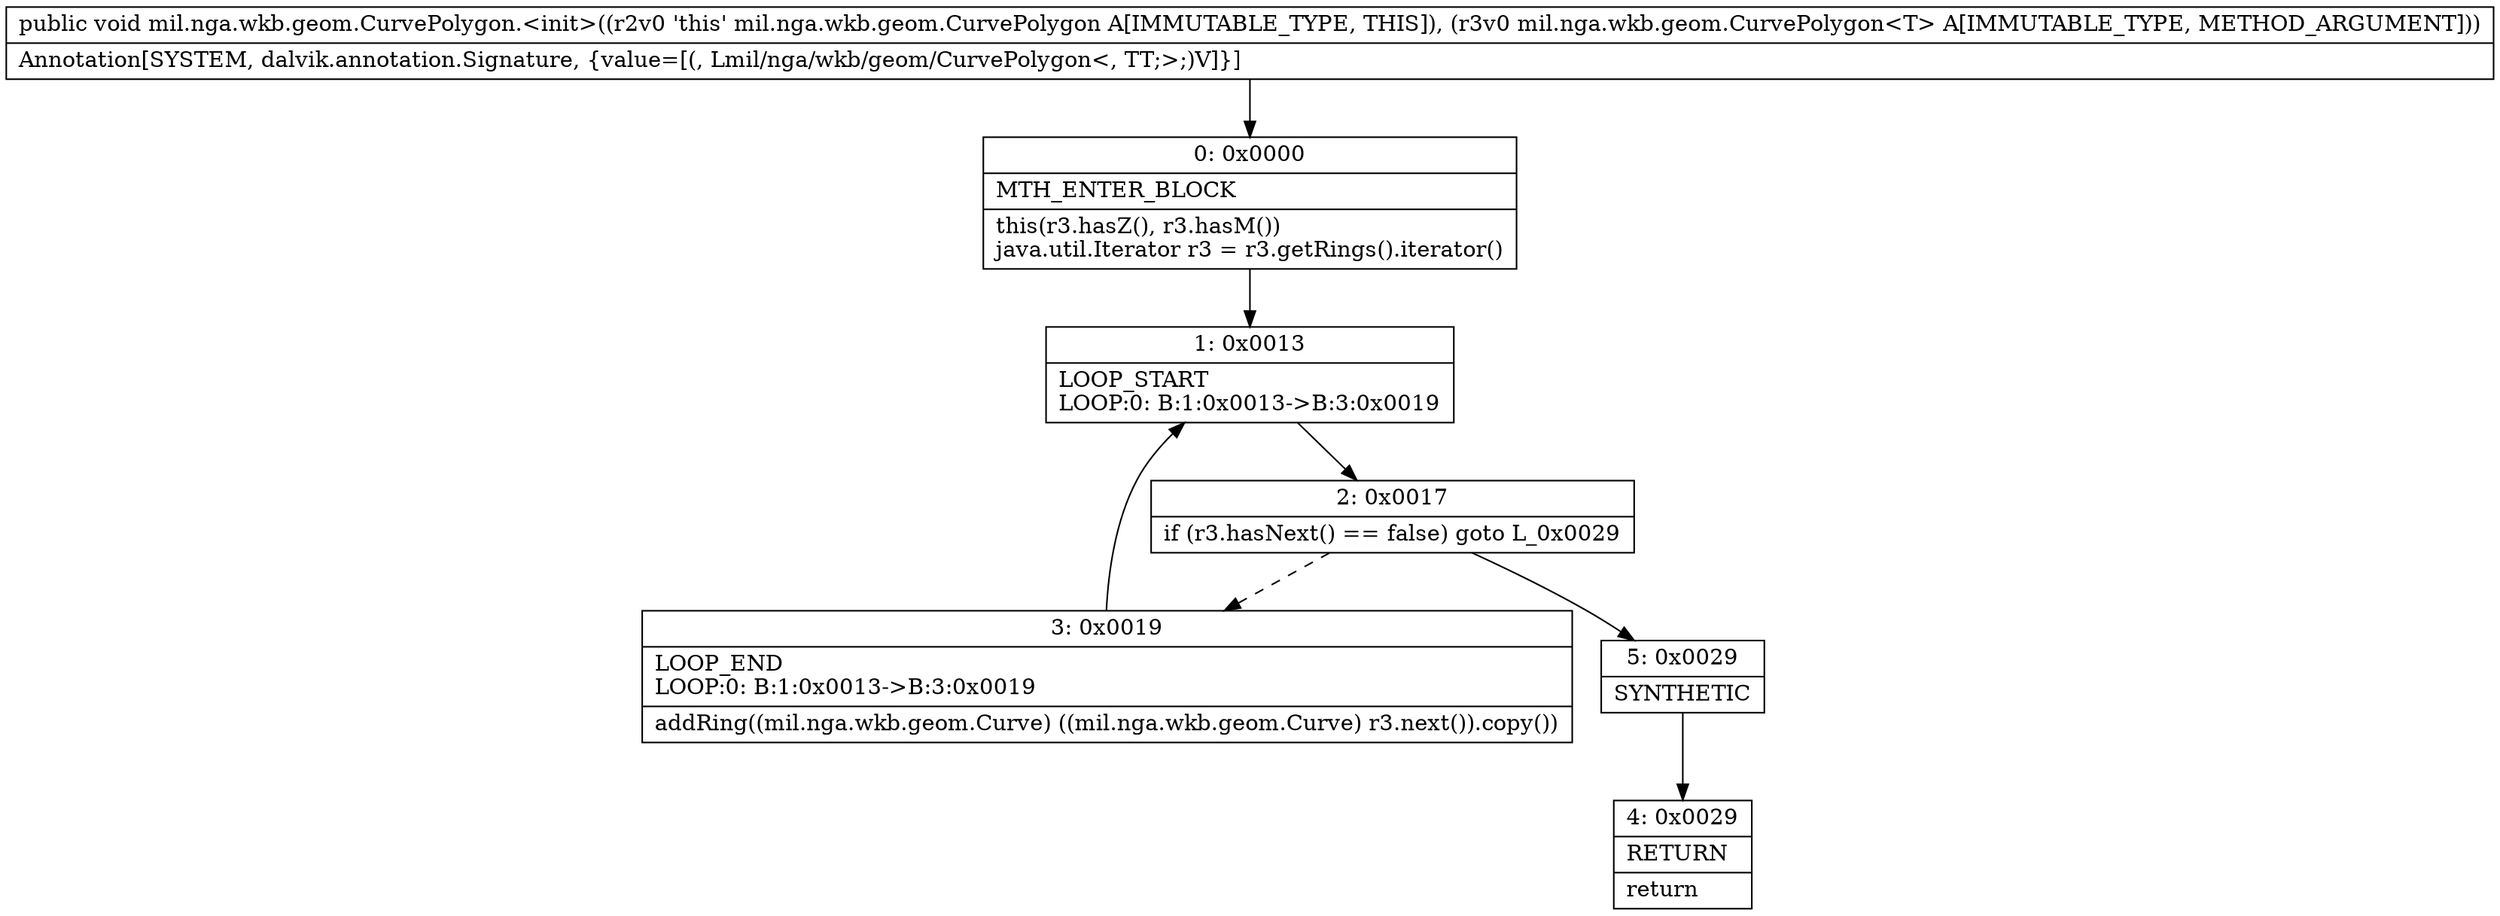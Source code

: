 digraph "CFG formil.nga.wkb.geom.CurvePolygon.\<init\>(Lmil\/nga\/wkb\/geom\/CurvePolygon;)V" {
Node_0 [shape=record,label="{0\:\ 0x0000|MTH_ENTER_BLOCK\l|this(r3.hasZ(), r3.hasM())\ljava.util.Iterator r3 = r3.getRings().iterator()\l}"];
Node_1 [shape=record,label="{1\:\ 0x0013|LOOP_START\lLOOP:0: B:1:0x0013\-\>B:3:0x0019\l}"];
Node_2 [shape=record,label="{2\:\ 0x0017|if (r3.hasNext() == false) goto L_0x0029\l}"];
Node_3 [shape=record,label="{3\:\ 0x0019|LOOP_END\lLOOP:0: B:1:0x0013\-\>B:3:0x0019\l|addRing((mil.nga.wkb.geom.Curve) ((mil.nga.wkb.geom.Curve) r3.next()).copy())\l}"];
Node_4 [shape=record,label="{4\:\ 0x0029|RETURN\l|return\l}"];
Node_5 [shape=record,label="{5\:\ 0x0029|SYNTHETIC\l}"];
MethodNode[shape=record,label="{public void mil.nga.wkb.geom.CurvePolygon.\<init\>((r2v0 'this' mil.nga.wkb.geom.CurvePolygon A[IMMUTABLE_TYPE, THIS]), (r3v0 mil.nga.wkb.geom.CurvePolygon\<T\> A[IMMUTABLE_TYPE, METHOD_ARGUMENT]))  | Annotation[SYSTEM, dalvik.annotation.Signature, \{value=[(, Lmil\/nga\/wkb\/geom\/CurvePolygon\<, TT;\>;)V]\}]\l}"];
MethodNode -> Node_0;
Node_0 -> Node_1;
Node_1 -> Node_2;
Node_2 -> Node_3[style=dashed];
Node_2 -> Node_5;
Node_3 -> Node_1;
Node_5 -> Node_4;
}

